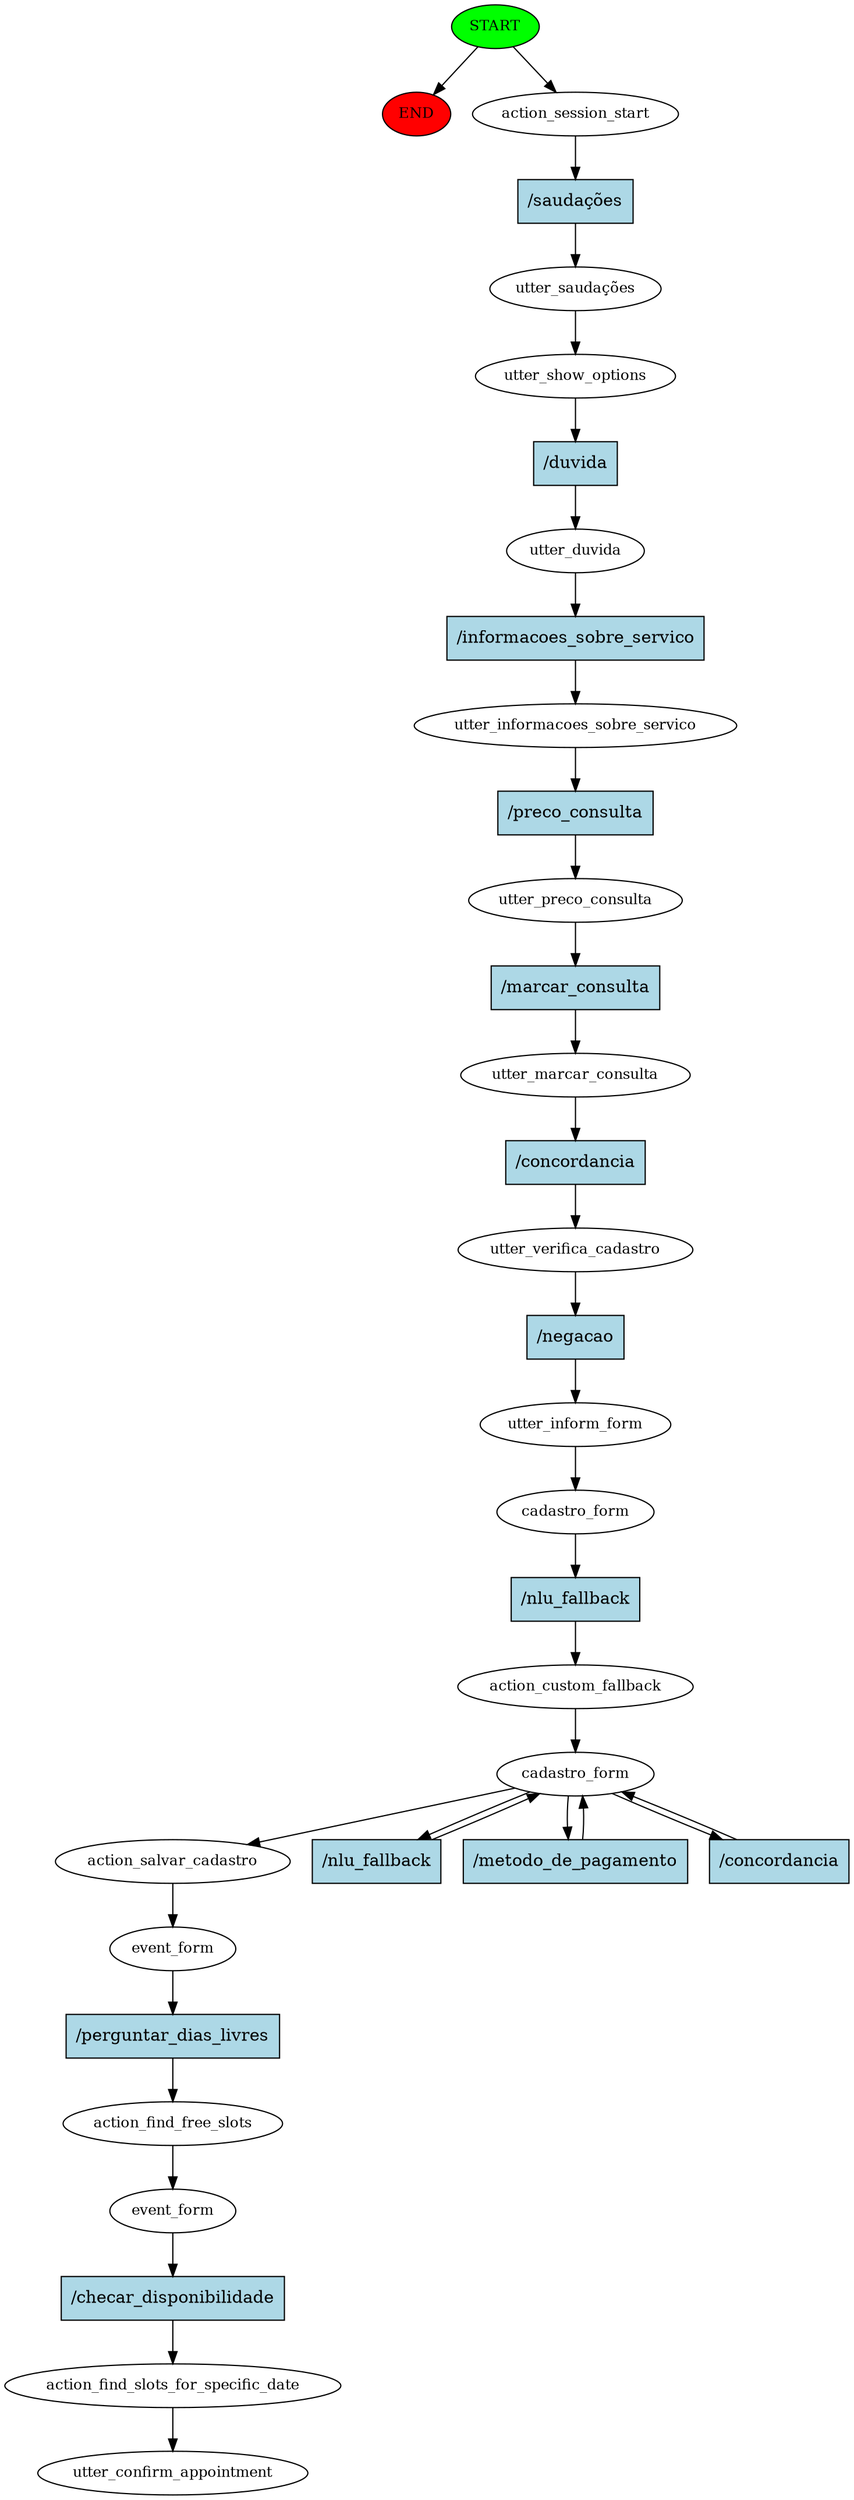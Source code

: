 digraph  {
0 [class="start active", fillcolor=green, fontsize=12, label=START, style=filled];
"-1" [class=end, fillcolor=red, fontsize=12, label=END, style=filled];
1 [class=active, fontsize=12, label=action_session_start];
2 [class=active, fontsize=12, label="utter_saudações"];
3 [class=active, fontsize=12, label=utter_show_options];
4 [class=active, fontsize=12, label=utter_duvida];
5 [class=active, fontsize=12, label=utter_informacoes_sobre_servico];
6 [class=active, fontsize=12, label=utter_preco_consulta];
7 [class=active, fontsize=12, label=utter_marcar_consulta];
8 [class=active, fontsize=12, label=utter_verifica_cadastro];
9 [class=active, fontsize=12, label=utter_inform_form];
10 [class=active, fontsize=12, label=cadastro_form];
11 [class=active, fontsize=12, label=action_custom_fallback];
12 [class=active, fontsize=12, label=cadastro_form];
18 [class=active, fontsize=12, label=action_salvar_cadastro];
19 [class=active, fontsize=12, label=event_form];
20 [class=active, fontsize=12, label=action_find_free_slots];
21 [class=active, fontsize=12, label=event_form];
22 [class=active, fontsize=12, label=action_find_slots_for_specific_date];
23 [class="dashed active", fontsize=12, label=utter_confirm_appointment];
24 [class="intent active", fillcolor=lightblue, label="/saudações", shape=rect, style=filled];
25 [class="intent active", fillcolor=lightblue, label="/duvida", shape=rect, style=filled];
26 [class="intent active", fillcolor=lightblue, label="/informacoes_sobre_servico", shape=rect, style=filled];
27 [class="intent active", fillcolor=lightblue, label="/preco_consulta", shape=rect, style=filled];
28 [class="intent active", fillcolor=lightblue, label="/marcar_consulta", shape=rect, style=filled];
29 [class="intent active", fillcolor=lightblue, label="/concordancia", shape=rect, style=filled];
30 [class="intent active", fillcolor=lightblue, label="/negacao", shape=rect, style=filled];
31 [class="intent active", fillcolor=lightblue, label="/nlu_fallback", shape=rect, style=filled];
32 [class="intent active", fillcolor=lightblue, label="/nlu_fallback", shape=rect, style=filled];
33 [class="intent active", fillcolor=lightblue, label="/metodo_de_pagamento", shape=rect, style=filled];
34 [class="intent active", fillcolor=lightblue, label="/concordancia", shape=rect, style=filled];
35 [class="intent active", fillcolor=lightblue, label="/perguntar_dias_livres", shape=rect, style=filled];
36 [class="intent active", fillcolor=lightblue, label="/checar_disponibilidade", shape=rect, style=filled];
0 -> "-1"  [class="", key=NONE, label=""];
0 -> 1  [class=active, key=NONE, label=""];
1 -> 24  [class=active, key=0];
2 -> 3  [class=active, key=NONE, label=""];
3 -> 25  [class=active, key=0];
4 -> 26  [class=active, key=0];
5 -> 27  [class=active, key=0];
6 -> 28  [class=active, key=0];
7 -> 29  [class=active, key=0];
8 -> 30  [class=active, key=0];
9 -> 10  [class=active, key=NONE, label=""];
10 -> 31  [class=active, key=0];
11 -> 12  [class=active, key=NONE, label=""];
12 -> 18  [class=active, key=NONE, label=""];
12 -> 32  [class=active, key=0];
12 -> 33  [class=active, key=0];
12 -> 34  [class=active, key=0];
18 -> 19  [class=active, key=NONE, label=""];
19 -> 35  [class=active, key=0];
20 -> 21  [class=active, key=NONE, label=""];
21 -> 36  [class=active, key=0];
22 -> 23  [class=active, key=NONE, label=""];
24 -> 2  [class=active, key=0];
25 -> 4  [class=active, key=0];
26 -> 5  [class=active, key=0];
27 -> 6  [class=active, key=0];
28 -> 7  [class=active, key=0];
29 -> 8  [class=active, key=0];
30 -> 9  [class=active, key=0];
31 -> 11  [class=active, key=0];
32 -> 12  [class=active, key=0];
33 -> 12  [class=active, key=0];
34 -> 12  [class=active, key=0];
35 -> 20  [class=active, key=0];
36 -> 22  [class=active, key=0];
}
